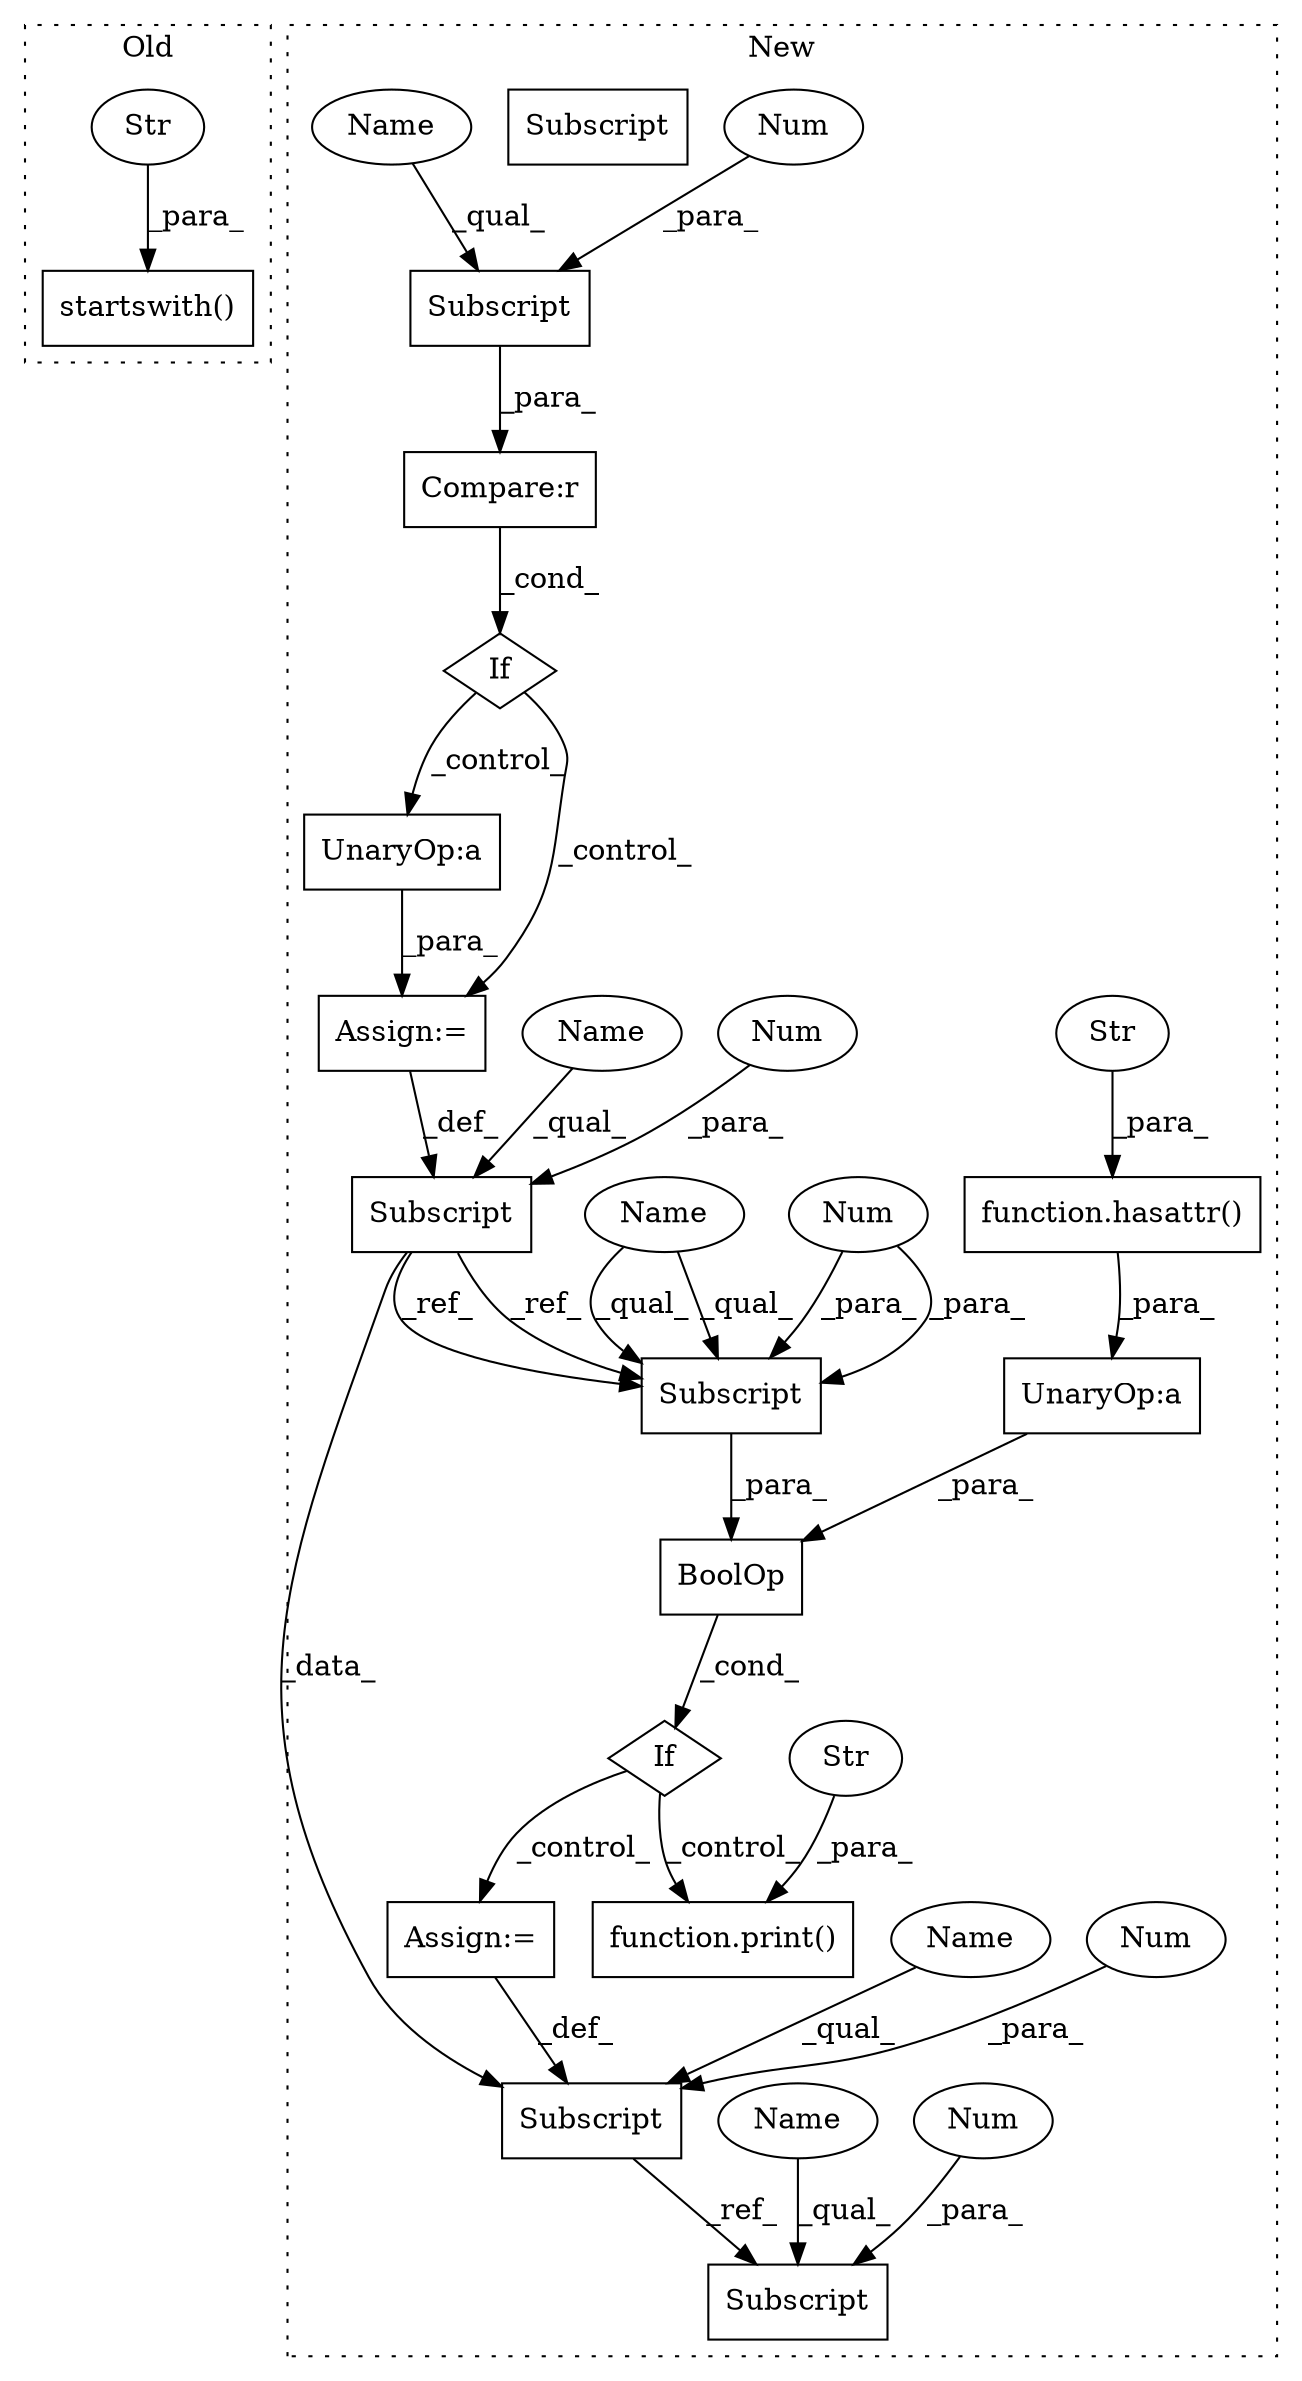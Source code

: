 digraph G {
subgraph cluster0 {
1 [label="startswith()" a="75" s="708,756" l="40,1" shape="box"];
3 [label="Str" a="66" s="748" l="8" shape="ellipse"];
label = "Old";
style="dotted";
}
subgraph cluster1 {
2 [label="Subscript" a="63" s="656,0" l="12,0" shape="box"];
4 [label="Num" a="76" s="666" l="1" shape="ellipse"];
5 [label="Compare:r" a="40" s="656" l="20" shape="box"];
6 [label="Subscript" a="63" s="815,0" l="12,0" shape="box"];
7 [label="If" a="96" s="653" l="3" shape="diamond"];
8 [label="UnaryOp:a" a="61" s="701" l="16" shape="box"];
9 [label="If" a="96" s="723" l="3" shape="diamond"];
10 [label="UnaryOp:a" a="61" s="743" l="3" shape="box"];
11 [label="Subscript" a="63" s="726,0" l="12,0" shape="box"];
12 [label="function.print()" a="75" s="844,967" l="6,1" shape="box"];
13 [label="Subscript" a="63" s="1105,0" l="12,0" shape="box"];
14 [label="Str" a="66" s="850" l="117" shape="ellipse"];
15 [label="Subscript" a="63" s="686,0" l="12,0" shape="box"];
16 [label="BoolOp" a="72" s="726" l="79" shape="box"];
17 [label="function.hasattr()" a="75" s="747,804" l="8,1" shape="box"];
18 [label="Str" a="66" s="774" l="30" shape="ellipse"];
19 [label="Num" a="76" s="825" l="1" shape="ellipse"];
20 [label="Num" a="76" s="1115" l="1" shape="ellipse"];
21 [label="Num" a="76" s="696" l="1" shape="ellipse"];
22 [label="Num" a="76" s="736" l="1" shape="ellipse"];
23 [label="Assign:=" a="68" s="827" l="3" shape="box"];
24 [label="Assign:=" a="68" s="698" l="3" shape="box"];
25 [label="Name" a="87" s="815" l="9" shape="ellipse"];
26 [label="Name" a="87" s="1105" l="9" shape="ellipse"];
27 [label="Name" a="87" s="686" l="9" shape="ellipse"];
28 [label="Name" a="87" s="726" l="9" shape="ellipse"];
29 [label="Name" a="87" s="656" l="9" shape="ellipse"];
30 [label="Subscript" a="63" s="726,0" l="12,0" shape="box"];
label = "New";
style="dotted";
}
2 -> 5 [label="_para_"];
3 -> 1 [label="_para_"];
4 -> 2 [label="_para_"];
5 -> 7 [label="_cond_"];
6 -> 13 [label="_ref_"];
7 -> 24 [label="_control_"];
7 -> 8 [label="_control_"];
8 -> 24 [label="_para_"];
9 -> 12 [label="_control_"];
9 -> 23 [label="_control_"];
10 -> 16 [label="_para_"];
14 -> 12 [label="_para_"];
15 -> 30 [label="_ref_"];
15 -> 6 [label="_data_"];
15 -> 30 [label="_ref_"];
16 -> 9 [label="_cond_"];
17 -> 10 [label="_para_"];
18 -> 17 [label="_para_"];
19 -> 6 [label="_para_"];
20 -> 13 [label="_para_"];
21 -> 15 [label="_para_"];
22 -> 30 [label="_para_"];
22 -> 30 [label="_para_"];
23 -> 6 [label="_def_"];
24 -> 15 [label="_def_"];
25 -> 6 [label="_qual_"];
26 -> 13 [label="_qual_"];
27 -> 15 [label="_qual_"];
28 -> 30 [label="_qual_"];
28 -> 30 [label="_qual_"];
29 -> 2 [label="_qual_"];
30 -> 16 [label="_para_"];
}